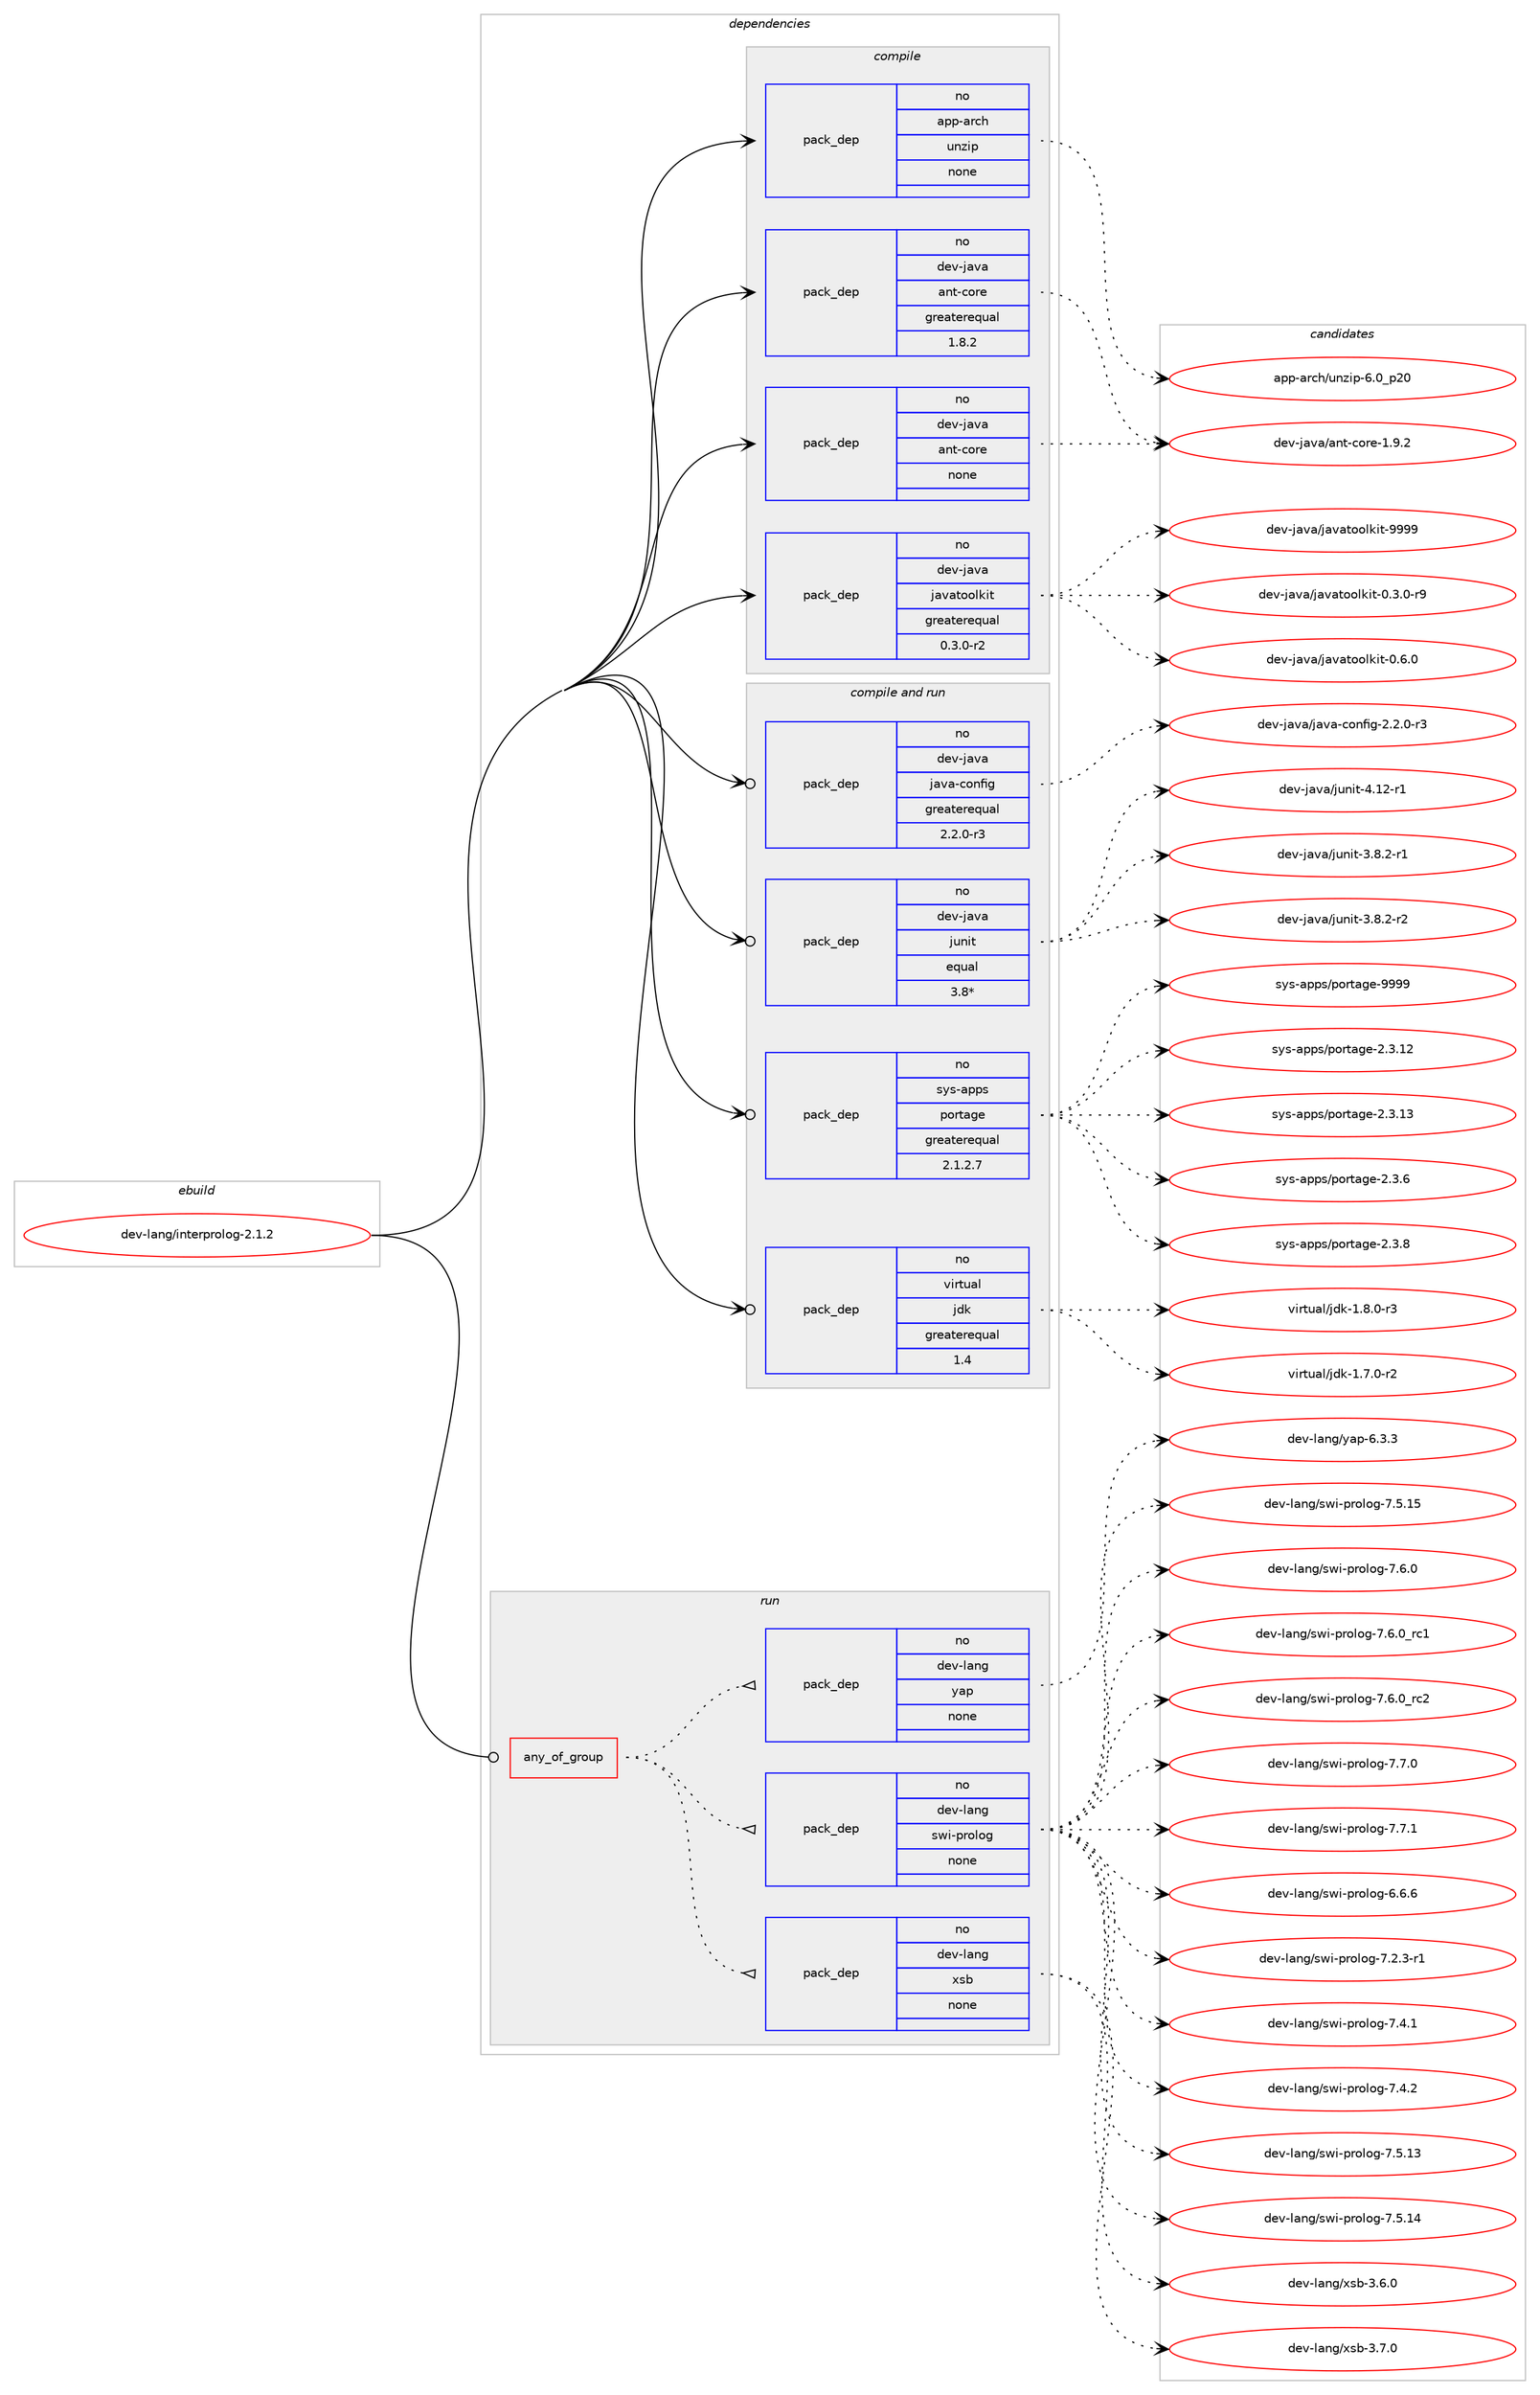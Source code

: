 digraph prolog {

# *************
# Graph options
# *************

newrank=true;
concentrate=true;
compound=true;
graph [rankdir=LR,fontname=Helvetica,fontsize=10,ranksep=1.5];#, ranksep=2.5, nodesep=0.2];
edge  [arrowhead=vee];
node  [fontname=Helvetica,fontsize=10];

# **********
# The ebuild
# **********

subgraph cluster_leftcol {
color=gray;
rank=same;
label=<<i>ebuild</i>>;
id [label="dev-lang/interprolog-2.1.2", color=red, width=4, href="../dev-lang/interprolog-2.1.2.svg"];
}

# ****************
# The dependencies
# ****************

subgraph cluster_midcol {
color=gray;
label=<<i>dependencies</i>>;
subgraph cluster_compile {
fillcolor="#eeeeee";
style=filled;
label=<<i>compile</i>>;
subgraph pack81026 {
dependency107046 [label=<<TABLE BORDER="0" CELLBORDER="1" CELLSPACING="0" CELLPADDING="4" WIDTH="220"><TR><TD ROWSPAN="6" CELLPADDING="30">pack_dep</TD></TR><TR><TD WIDTH="110">no</TD></TR><TR><TD>app-arch</TD></TR><TR><TD>unzip</TD></TR><TR><TD>none</TD></TR><TR><TD></TD></TR></TABLE>>, shape=none, color=blue];
}
id:e -> dependency107046:w [weight=20,style="solid",arrowhead="vee"];
subgraph pack81027 {
dependency107047 [label=<<TABLE BORDER="0" CELLBORDER="1" CELLSPACING="0" CELLPADDING="4" WIDTH="220"><TR><TD ROWSPAN="6" CELLPADDING="30">pack_dep</TD></TR><TR><TD WIDTH="110">no</TD></TR><TR><TD>dev-java</TD></TR><TR><TD>ant-core</TD></TR><TR><TD>greaterequal</TD></TR><TR><TD>1.8.2</TD></TR></TABLE>>, shape=none, color=blue];
}
id:e -> dependency107047:w [weight=20,style="solid",arrowhead="vee"];
subgraph pack81028 {
dependency107048 [label=<<TABLE BORDER="0" CELLBORDER="1" CELLSPACING="0" CELLPADDING="4" WIDTH="220"><TR><TD ROWSPAN="6" CELLPADDING="30">pack_dep</TD></TR><TR><TD WIDTH="110">no</TD></TR><TR><TD>dev-java</TD></TR><TR><TD>ant-core</TD></TR><TR><TD>none</TD></TR><TR><TD></TD></TR></TABLE>>, shape=none, color=blue];
}
id:e -> dependency107048:w [weight=20,style="solid",arrowhead="vee"];
subgraph pack81029 {
dependency107049 [label=<<TABLE BORDER="0" CELLBORDER="1" CELLSPACING="0" CELLPADDING="4" WIDTH="220"><TR><TD ROWSPAN="6" CELLPADDING="30">pack_dep</TD></TR><TR><TD WIDTH="110">no</TD></TR><TR><TD>dev-java</TD></TR><TR><TD>javatoolkit</TD></TR><TR><TD>greaterequal</TD></TR><TR><TD>0.3.0-r2</TD></TR></TABLE>>, shape=none, color=blue];
}
id:e -> dependency107049:w [weight=20,style="solid",arrowhead="vee"];
}
subgraph cluster_compileandrun {
fillcolor="#eeeeee";
style=filled;
label=<<i>compile and run</i>>;
subgraph pack81030 {
dependency107050 [label=<<TABLE BORDER="0" CELLBORDER="1" CELLSPACING="0" CELLPADDING="4" WIDTH="220"><TR><TD ROWSPAN="6" CELLPADDING="30">pack_dep</TD></TR><TR><TD WIDTH="110">no</TD></TR><TR><TD>dev-java</TD></TR><TR><TD>java-config</TD></TR><TR><TD>greaterequal</TD></TR><TR><TD>2.2.0-r3</TD></TR></TABLE>>, shape=none, color=blue];
}
id:e -> dependency107050:w [weight=20,style="solid",arrowhead="odotvee"];
subgraph pack81031 {
dependency107051 [label=<<TABLE BORDER="0" CELLBORDER="1" CELLSPACING="0" CELLPADDING="4" WIDTH="220"><TR><TD ROWSPAN="6" CELLPADDING="30">pack_dep</TD></TR><TR><TD WIDTH="110">no</TD></TR><TR><TD>dev-java</TD></TR><TR><TD>junit</TD></TR><TR><TD>equal</TD></TR><TR><TD>3.8*</TD></TR></TABLE>>, shape=none, color=blue];
}
id:e -> dependency107051:w [weight=20,style="solid",arrowhead="odotvee"];
subgraph pack81032 {
dependency107052 [label=<<TABLE BORDER="0" CELLBORDER="1" CELLSPACING="0" CELLPADDING="4" WIDTH="220"><TR><TD ROWSPAN="6" CELLPADDING="30">pack_dep</TD></TR><TR><TD WIDTH="110">no</TD></TR><TR><TD>sys-apps</TD></TR><TR><TD>portage</TD></TR><TR><TD>greaterequal</TD></TR><TR><TD>2.1.2.7</TD></TR></TABLE>>, shape=none, color=blue];
}
id:e -> dependency107052:w [weight=20,style="solid",arrowhead="odotvee"];
subgraph pack81033 {
dependency107053 [label=<<TABLE BORDER="0" CELLBORDER="1" CELLSPACING="0" CELLPADDING="4" WIDTH="220"><TR><TD ROWSPAN="6" CELLPADDING="30">pack_dep</TD></TR><TR><TD WIDTH="110">no</TD></TR><TR><TD>virtual</TD></TR><TR><TD>jdk</TD></TR><TR><TD>greaterequal</TD></TR><TR><TD>1.4</TD></TR></TABLE>>, shape=none, color=blue];
}
id:e -> dependency107053:w [weight=20,style="solid",arrowhead="odotvee"];
}
subgraph cluster_run {
fillcolor="#eeeeee";
style=filled;
label=<<i>run</i>>;
subgraph any3036 {
dependency107054 [label=<<TABLE BORDER="0" CELLBORDER="1" CELLSPACING="0" CELLPADDING="4"><TR><TD CELLPADDING="10">any_of_group</TD></TR></TABLE>>, shape=none, color=red];subgraph pack81034 {
dependency107055 [label=<<TABLE BORDER="0" CELLBORDER="1" CELLSPACING="0" CELLPADDING="4" WIDTH="220"><TR><TD ROWSPAN="6" CELLPADDING="30">pack_dep</TD></TR><TR><TD WIDTH="110">no</TD></TR><TR><TD>dev-lang</TD></TR><TR><TD>xsb</TD></TR><TR><TD>none</TD></TR><TR><TD></TD></TR></TABLE>>, shape=none, color=blue];
}
dependency107054:e -> dependency107055:w [weight=20,style="dotted",arrowhead="oinv"];
subgraph pack81035 {
dependency107056 [label=<<TABLE BORDER="0" CELLBORDER="1" CELLSPACING="0" CELLPADDING="4" WIDTH="220"><TR><TD ROWSPAN="6" CELLPADDING="30">pack_dep</TD></TR><TR><TD WIDTH="110">no</TD></TR><TR><TD>dev-lang</TD></TR><TR><TD>swi-prolog</TD></TR><TR><TD>none</TD></TR><TR><TD></TD></TR></TABLE>>, shape=none, color=blue];
}
dependency107054:e -> dependency107056:w [weight=20,style="dotted",arrowhead="oinv"];
subgraph pack81036 {
dependency107057 [label=<<TABLE BORDER="0" CELLBORDER="1" CELLSPACING="0" CELLPADDING="4" WIDTH="220"><TR><TD ROWSPAN="6" CELLPADDING="30">pack_dep</TD></TR><TR><TD WIDTH="110">no</TD></TR><TR><TD>dev-lang</TD></TR><TR><TD>yap</TD></TR><TR><TD>none</TD></TR><TR><TD></TD></TR></TABLE>>, shape=none, color=blue];
}
dependency107054:e -> dependency107057:w [weight=20,style="dotted",arrowhead="oinv"];
}
id:e -> dependency107054:w [weight=20,style="solid",arrowhead="odot"];
}
}

# **************
# The candidates
# **************

subgraph cluster_choices {
rank=same;
color=gray;
label=<<i>candidates</i>>;

subgraph choice81026 {
color=black;
nodesep=1;
choice971121124597114991044711711012210511245544648951125048 [label="app-arch/unzip-6.0_p20", color=red, width=4,href="../app-arch/unzip-6.0_p20.svg"];
dependency107046:e -> choice971121124597114991044711711012210511245544648951125048:w [style=dotted,weight="100"];
}
subgraph choice81027 {
color=black;
nodesep=1;
choice10010111845106971189747971101164599111114101454946574650 [label="dev-java/ant-core-1.9.2", color=red, width=4,href="../dev-java/ant-core-1.9.2.svg"];
dependency107047:e -> choice10010111845106971189747971101164599111114101454946574650:w [style=dotted,weight="100"];
}
subgraph choice81028 {
color=black;
nodesep=1;
choice10010111845106971189747971101164599111114101454946574650 [label="dev-java/ant-core-1.9.2", color=red, width=4,href="../dev-java/ant-core-1.9.2.svg"];
dependency107048:e -> choice10010111845106971189747971101164599111114101454946574650:w [style=dotted,weight="100"];
}
subgraph choice81029 {
color=black;
nodesep=1;
choice1001011184510697118974710697118971161111111081071051164548465146484511457 [label="dev-java/javatoolkit-0.3.0-r9", color=red, width=4,href="../dev-java/javatoolkit-0.3.0-r9.svg"];
choice100101118451069711897471069711897116111111108107105116454846544648 [label="dev-java/javatoolkit-0.6.0", color=red, width=4,href="../dev-java/javatoolkit-0.6.0.svg"];
choice1001011184510697118974710697118971161111111081071051164557575757 [label="dev-java/javatoolkit-9999", color=red, width=4,href="../dev-java/javatoolkit-9999.svg"];
dependency107049:e -> choice1001011184510697118974710697118971161111111081071051164548465146484511457:w [style=dotted,weight="100"];
dependency107049:e -> choice100101118451069711897471069711897116111111108107105116454846544648:w [style=dotted,weight="100"];
dependency107049:e -> choice1001011184510697118974710697118971161111111081071051164557575757:w [style=dotted,weight="100"];
}
subgraph choice81030 {
color=black;
nodesep=1;
choice10010111845106971189747106971189745991111101021051034550465046484511451 [label="dev-java/java-config-2.2.0-r3", color=red, width=4,href="../dev-java/java-config-2.2.0-r3.svg"];
dependency107050:e -> choice10010111845106971189747106971189745991111101021051034550465046484511451:w [style=dotted,weight="100"];
}
subgraph choice81031 {
color=black;
nodesep=1;
choice100101118451069711897471061171101051164551465646504511449 [label="dev-java/junit-3.8.2-r1", color=red, width=4,href="../dev-java/junit-3.8.2-r1.svg"];
choice100101118451069711897471061171101051164551465646504511450 [label="dev-java/junit-3.8.2-r2", color=red, width=4,href="../dev-java/junit-3.8.2-r2.svg"];
choice1001011184510697118974710611711010511645524649504511449 [label="dev-java/junit-4.12-r1", color=red, width=4,href="../dev-java/junit-4.12-r1.svg"];
dependency107051:e -> choice100101118451069711897471061171101051164551465646504511449:w [style=dotted,weight="100"];
dependency107051:e -> choice100101118451069711897471061171101051164551465646504511450:w [style=dotted,weight="100"];
dependency107051:e -> choice1001011184510697118974710611711010511645524649504511449:w [style=dotted,weight="100"];
}
subgraph choice81032 {
color=black;
nodesep=1;
choice1151211154597112112115471121111141169710310145504651464950 [label="sys-apps/portage-2.3.12", color=red, width=4,href="../sys-apps/portage-2.3.12.svg"];
choice1151211154597112112115471121111141169710310145504651464951 [label="sys-apps/portage-2.3.13", color=red, width=4,href="../sys-apps/portage-2.3.13.svg"];
choice11512111545971121121154711211111411697103101455046514654 [label="sys-apps/portage-2.3.6", color=red, width=4,href="../sys-apps/portage-2.3.6.svg"];
choice11512111545971121121154711211111411697103101455046514656 [label="sys-apps/portage-2.3.8", color=red, width=4,href="../sys-apps/portage-2.3.8.svg"];
choice115121115459711211211547112111114116971031014557575757 [label="sys-apps/portage-9999", color=red, width=4,href="../sys-apps/portage-9999.svg"];
dependency107052:e -> choice1151211154597112112115471121111141169710310145504651464950:w [style=dotted,weight="100"];
dependency107052:e -> choice1151211154597112112115471121111141169710310145504651464951:w [style=dotted,weight="100"];
dependency107052:e -> choice11512111545971121121154711211111411697103101455046514654:w [style=dotted,weight="100"];
dependency107052:e -> choice11512111545971121121154711211111411697103101455046514656:w [style=dotted,weight="100"];
dependency107052:e -> choice115121115459711211211547112111114116971031014557575757:w [style=dotted,weight="100"];
}
subgraph choice81033 {
color=black;
nodesep=1;
choice11810511411611797108471061001074549465546484511450 [label="virtual/jdk-1.7.0-r2", color=red, width=4,href="../virtual/jdk-1.7.0-r2.svg"];
choice11810511411611797108471061001074549465646484511451 [label="virtual/jdk-1.8.0-r3", color=red, width=4,href="../virtual/jdk-1.8.0-r3.svg"];
dependency107053:e -> choice11810511411611797108471061001074549465546484511450:w [style=dotted,weight="100"];
dependency107053:e -> choice11810511411611797108471061001074549465646484511451:w [style=dotted,weight="100"];
}
subgraph choice81034 {
color=black;
nodesep=1;
choice10010111845108971101034712011598455146544648 [label="dev-lang/xsb-3.6.0", color=red, width=4,href="../dev-lang/xsb-3.6.0.svg"];
choice10010111845108971101034712011598455146554648 [label="dev-lang/xsb-3.7.0", color=red, width=4,href="../dev-lang/xsb-3.7.0.svg"];
dependency107055:e -> choice10010111845108971101034712011598455146544648:w [style=dotted,weight="100"];
dependency107055:e -> choice10010111845108971101034712011598455146554648:w [style=dotted,weight="100"];
}
subgraph choice81035 {
color=black;
nodesep=1;
choice10010111845108971101034711511910545112114111108111103455446544654 [label="dev-lang/swi-prolog-6.6.6", color=red, width=4,href="../dev-lang/swi-prolog-6.6.6.svg"];
choice100101118451089711010347115119105451121141111081111034555465046514511449 [label="dev-lang/swi-prolog-7.2.3-r1", color=red, width=4,href="../dev-lang/swi-prolog-7.2.3-r1.svg"];
choice10010111845108971101034711511910545112114111108111103455546524649 [label="dev-lang/swi-prolog-7.4.1", color=red, width=4,href="../dev-lang/swi-prolog-7.4.1.svg"];
choice10010111845108971101034711511910545112114111108111103455546524650 [label="dev-lang/swi-prolog-7.4.2", color=red, width=4,href="../dev-lang/swi-prolog-7.4.2.svg"];
choice1001011184510897110103471151191054511211411110811110345554653464951 [label="dev-lang/swi-prolog-7.5.13", color=red, width=4,href="../dev-lang/swi-prolog-7.5.13.svg"];
choice1001011184510897110103471151191054511211411110811110345554653464952 [label="dev-lang/swi-prolog-7.5.14", color=red, width=4,href="../dev-lang/swi-prolog-7.5.14.svg"];
choice1001011184510897110103471151191054511211411110811110345554653464953 [label="dev-lang/swi-prolog-7.5.15", color=red, width=4,href="../dev-lang/swi-prolog-7.5.15.svg"];
choice10010111845108971101034711511910545112114111108111103455546544648 [label="dev-lang/swi-prolog-7.6.0", color=red, width=4,href="../dev-lang/swi-prolog-7.6.0.svg"];
choice10010111845108971101034711511910545112114111108111103455546544648951149949 [label="dev-lang/swi-prolog-7.6.0_rc1", color=red, width=4,href="../dev-lang/swi-prolog-7.6.0_rc1.svg"];
choice10010111845108971101034711511910545112114111108111103455546544648951149950 [label="dev-lang/swi-prolog-7.6.0_rc2", color=red, width=4,href="../dev-lang/swi-prolog-7.6.0_rc2.svg"];
choice10010111845108971101034711511910545112114111108111103455546554648 [label="dev-lang/swi-prolog-7.7.0", color=red, width=4,href="../dev-lang/swi-prolog-7.7.0.svg"];
choice10010111845108971101034711511910545112114111108111103455546554649 [label="dev-lang/swi-prolog-7.7.1", color=red, width=4,href="../dev-lang/swi-prolog-7.7.1.svg"];
dependency107056:e -> choice10010111845108971101034711511910545112114111108111103455446544654:w [style=dotted,weight="100"];
dependency107056:e -> choice100101118451089711010347115119105451121141111081111034555465046514511449:w [style=dotted,weight="100"];
dependency107056:e -> choice10010111845108971101034711511910545112114111108111103455546524649:w [style=dotted,weight="100"];
dependency107056:e -> choice10010111845108971101034711511910545112114111108111103455546524650:w [style=dotted,weight="100"];
dependency107056:e -> choice1001011184510897110103471151191054511211411110811110345554653464951:w [style=dotted,weight="100"];
dependency107056:e -> choice1001011184510897110103471151191054511211411110811110345554653464952:w [style=dotted,weight="100"];
dependency107056:e -> choice1001011184510897110103471151191054511211411110811110345554653464953:w [style=dotted,weight="100"];
dependency107056:e -> choice10010111845108971101034711511910545112114111108111103455546544648:w [style=dotted,weight="100"];
dependency107056:e -> choice10010111845108971101034711511910545112114111108111103455546544648951149949:w [style=dotted,weight="100"];
dependency107056:e -> choice10010111845108971101034711511910545112114111108111103455546544648951149950:w [style=dotted,weight="100"];
dependency107056:e -> choice10010111845108971101034711511910545112114111108111103455546554648:w [style=dotted,weight="100"];
dependency107056:e -> choice10010111845108971101034711511910545112114111108111103455546554649:w [style=dotted,weight="100"];
}
subgraph choice81036 {
color=black;
nodesep=1;
choice10010111845108971101034712197112455446514651 [label="dev-lang/yap-6.3.3", color=red, width=4,href="../dev-lang/yap-6.3.3.svg"];
dependency107057:e -> choice10010111845108971101034712197112455446514651:w [style=dotted,weight="100"];
}
}

}
